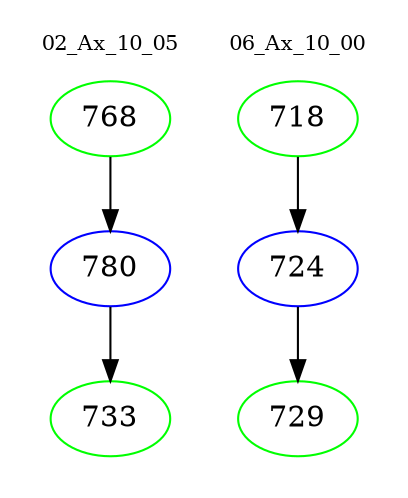digraph{
subgraph cluster_0 {
color = white
label = "02_Ax_10_05";
fontsize=10;
T0_768 [label="768", color="green"]
T0_768 -> T0_780 [color="black"]
T0_780 [label="780", color="blue"]
T0_780 -> T0_733 [color="black"]
T0_733 [label="733", color="green"]
}
subgraph cluster_1 {
color = white
label = "06_Ax_10_00";
fontsize=10;
T1_718 [label="718", color="green"]
T1_718 -> T1_724 [color="black"]
T1_724 [label="724", color="blue"]
T1_724 -> T1_729 [color="black"]
T1_729 [label="729", color="green"]
}
}
